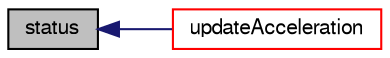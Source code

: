 digraph "status"
{
  bgcolor="transparent";
  edge [fontname="FreeSans",fontsize="10",labelfontname="FreeSans",labelfontsize="10"];
  node [fontname="FreeSans",fontsize="10",shape=record];
  rankdir="LR";
  Node1590 [label="status",height=0.2,width=0.4,color="black", fillcolor="grey75", style="filled", fontcolor="black"];
  Node1590 -> Node1591 [dir="back",color="midnightblue",fontsize="10",style="solid",fontname="FreeSans"];
  Node1591 [label="updateAcceleration",height=0.2,width=0.4,color="red",URL="$a29530.html#a48e7b0a80138d8bc4ee29df4c5505cfa",tooltip="Second leapfrog velocity adjust part. "];
}
